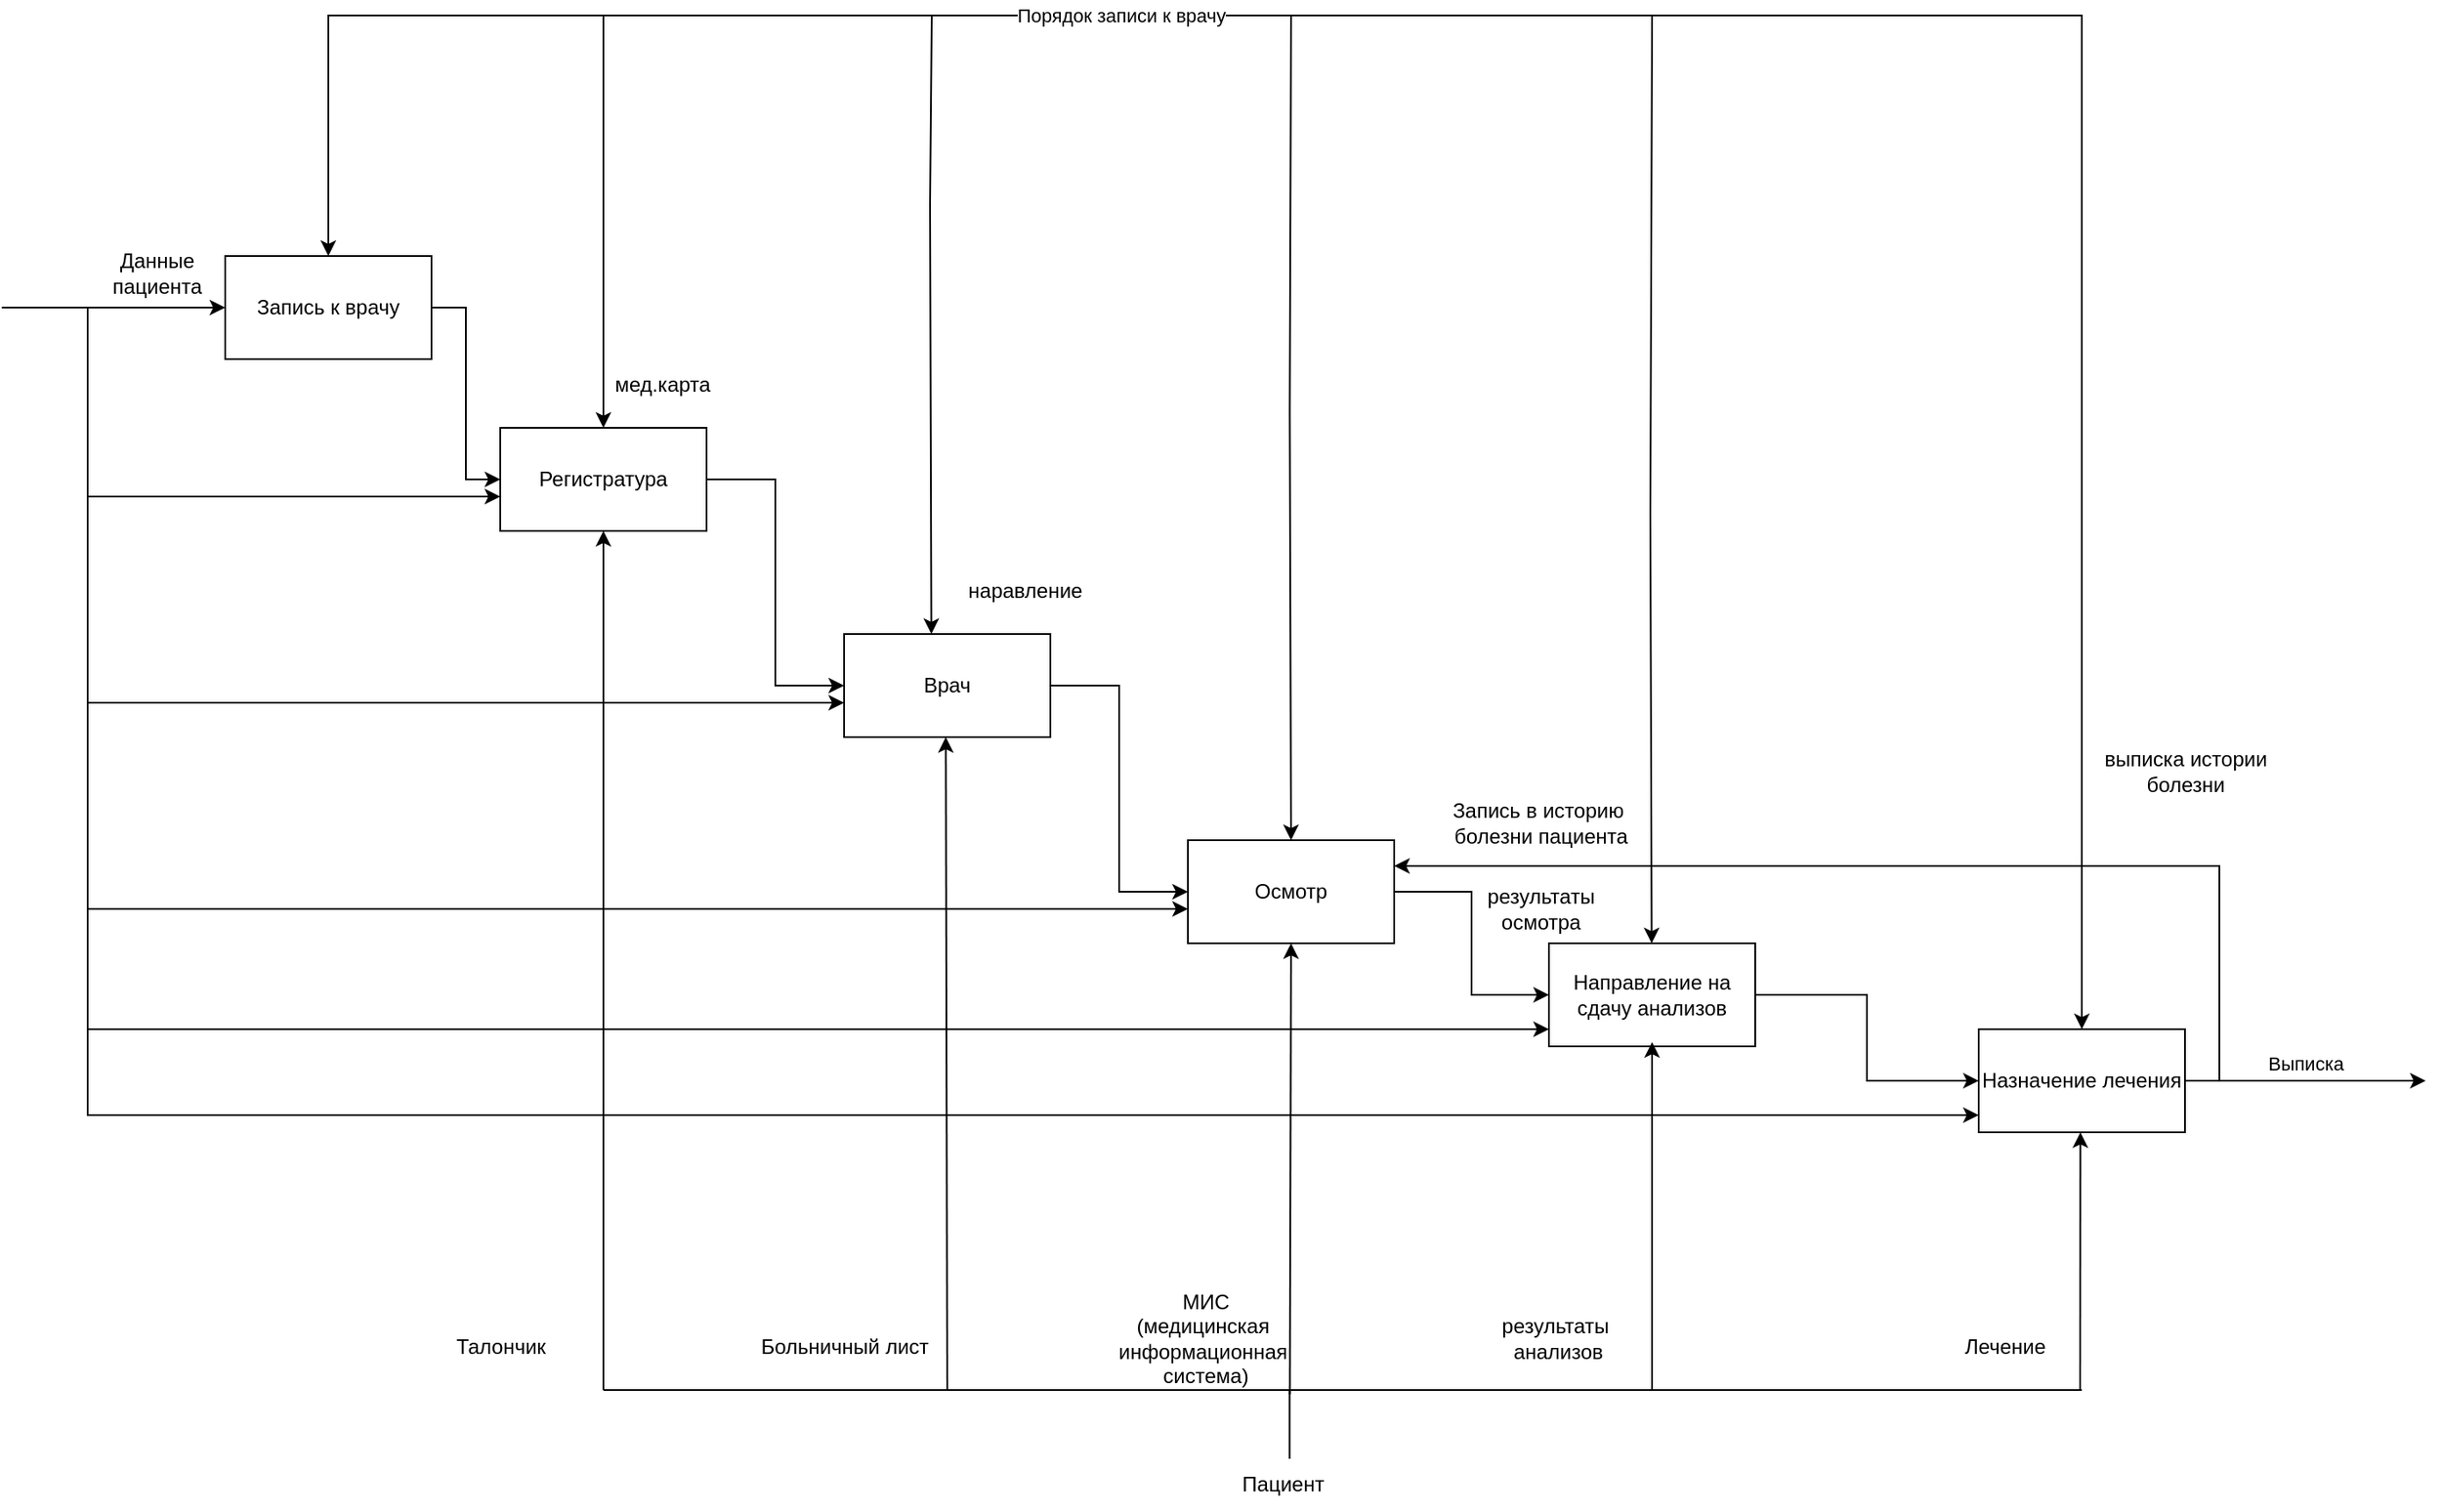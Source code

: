 <mxfile version="20.6.0" type="device"><diagram id="l9JvvL_qRIkz3bwWMf0Z" name="Страница 2"><mxGraphModel dx="1962" dy="627" grid="1" gridSize="10" guides="1" tooltips="1" connect="1" arrows="1" fold="1" page="1" pageScale="1" pageWidth="827" pageHeight="1169" math="0" shadow="0"><root><mxCell id="0"/><mxCell id="1" parent="0"/><mxCell id="jvlhlSi7ld-K35CIeoKp-7" style="edgeStyle=orthogonalEdgeStyle;rounded=0;orthogonalLoop=1;jettySize=auto;html=1;exitX=1;exitY=0.5;exitDx=0;exitDy=0;entryX=0;entryY=0.5;entryDx=0;entryDy=0;" parent="1" source="FfrocUrpADr1iOJ69OFu-1" target="jvlhlSi7ld-K35CIeoKp-1" edge="1"><mxGeometry relative="1" as="geometry"/></mxCell><mxCell id="FfrocUrpADr1iOJ69OFu-1" value="Направление на сдачу анализов" style="rounded=0;whiteSpace=wrap;html=1;" parent="1" vertex="1"><mxGeometry x="890" y="580" width="120" height="60" as="geometry"/></mxCell><mxCell id="jvlhlSi7ld-K35CIeoKp-6" style="edgeStyle=orthogonalEdgeStyle;rounded=0;orthogonalLoop=1;jettySize=auto;html=1;exitX=1;exitY=0.5;exitDx=0;exitDy=0;entryX=0;entryY=0.5;entryDx=0;entryDy=0;" parent="1" source="FfrocUrpADr1iOJ69OFu-3" target="FfrocUrpADr1iOJ69OFu-1" edge="1"><mxGeometry relative="1" as="geometry"><mxPoint x="1000" y="670.0" as="sourcePoint"/></mxGeometry></mxCell><mxCell id="FfrocUrpADr1iOJ69OFu-3" value="Осмотр" style="rounded=0;whiteSpace=wrap;html=1;" parent="1" vertex="1"><mxGeometry x="680" y="520" width="120" height="60" as="geometry"/></mxCell><mxCell id="jvlhlSi7ld-K35CIeoKp-4" style="edgeStyle=orthogonalEdgeStyle;rounded=0;orthogonalLoop=1;jettySize=auto;html=1;exitX=1;exitY=0.5;exitDx=0;exitDy=0;entryX=0;entryY=0.5;entryDx=0;entryDy=0;" parent="1" source="FfrocUrpADr1iOJ69OFu-4" target="FfrocUrpADr1iOJ69OFu-3" edge="1"><mxGeometry relative="1" as="geometry"/></mxCell><mxCell id="FfrocUrpADr1iOJ69OFu-4" value="Врач" style="rounded=0;whiteSpace=wrap;html=1;" parent="1" vertex="1"><mxGeometry x="480" y="400" width="120" height="60" as="geometry"/></mxCell><mxCell id="jvlhlSi7ld-K35CIeoKp-3" style="edgeStyle=orthogonalEdgeStyle;rounded=0;orthogonalLoop=1;jettySize=auto;html=1;exitX=1;exitY=0.5;exitDx=0;exitDy=0;entryX=0;entryY=0.5;entryDx=0;entryDy=0;" parent="1" source="FfrocUrpADr1iOJ69OFu-5" target="FfrocUrpADr1iOJ69OFu-4" edge="1"><mxGeometry relative="1" as="geometry"/></mxCell><mxCell id="FfrocUrpADr1iOJ69OFu-5" value="Регистратура" style="rounded=0;whiteSpace=wrap;html=1;" parent="1" vertex="1"><mxGeometry x="280" y="280" width="120" height="60" as="geometry"/></mxCell><mxCell id="jvlhlSi7ld-K35CIeoKp-9" style="edgeStyle=orthogonalEdgeStyle;rounded=0;orthogonalLoop=1;jettySize=auto;html=1;exitX=1;exitY=0.5;exitDx=0;exitDy=0;entryX=1;entryY=0.25;entryDx=0;entryDy=0;" parent="1" source="jvlhlSi7ld-K35CIeoKp-1" target="FfrocUrpADr1iOJ69OFu-3" edge="1"><mxGeometry relative="1" as="geometry"><mxPoint x="1480" y="660" as="targetPoint"/></mxGeometry></mxCell><mxCell id="jvlhlSi7ld-K35CIeoKp-15" value="Выписка" style="edgeLabel;html=1;align=center;verticalAlign=middle;resizable=0;points=[];" parent="jvlhlSi7ld-K35CIeoKp-9" vertex="1" connectable="0"><mxGeometry x="-0.155" y="2" relative="1" as="geometry"><mxPoint x="169" y="113" as="offset"/></mxGeometry></mxCell><mxCell id="2986ovEjjM03aTQCN3PX-7" style="edgeStyle=orthogonalEdgeStyle;rounded=0;orthogonalLoop=1;jettySize=auto;html=1;" parent="1" edge="1"><mxGeometry relative="1" as="geometry"><mxPoint x="1260" y="660" as="sourcePoint"/><mxPoint x="1400" y="660" as="targetPoint"/></mxGeometry></mxCell><mxCell id="jvlhlSi7ld-K35CIeoKp-1" value="Назначение лечения" style="rounded=0;whiteSpace=wrap;html=1;" parent="1" vertex="1"><mxGeometry x="1140" y="630" width="120" height="60" as="geometry"/></mxCell><mxCell id="jvlhlSi7ld-K35CIeoKp-14" style="edgeStyle=orthogonalEdgeStyle;rounded=0;orthogonalLoop=1;jettySize=auto;html=1;exitX=1;exitY=0.5;exitDx=0;exitDy=0;entryX=0;entryY=0.5;entryDx=0;entryDy=0;" parent="1" source="jvlhlSi7ld-K35CIeoKp-10" target="FfrocUrpADr1iOJ69OFu-5" edge="1"><mxGeometry relative="1" as="geometry"/></mxCell><mxCell id="jvlhlSi7ld-K35CIeoKp-10" value="Запись к врачу" style="rounded=0;whiteSpace=wrap;html=1;" parent="1" vertex="1"><mxGeometry x="120" y="180" width="120" height="60" as="geometry"/></mxCell><mxCell id="jvlhlSi7ld-K35CIeoKp-16" value="" style="endArrow=classic;startArrow=classic;html=1;rounded=0;entryX=0.5;entryY=0;entryDx=0;entryDy=0;" parent="1" target="jvlhlSi7ld-K35CIeoKp-1" edge="1"><mxGeometry width="50" height="50" relative="1" as="geometry"><mxPoint x="180" y="180" as="sourcePoint"/><mxPoint x="230" y="130" as="targetPoint"/><Array as="points"><mxPoint x="180" y="40"/><mxPoint x="680" y="40"/><mxPoint x="1200" y="40"/></Array></mxGeometry></mxCell><mxCell id="YfL3F9FCJuoO8-qRU1tS-1" value="Порядок записи к врачу" style="edgeLabel;html=1;align=center;verticalAlign=middle;resizable=0;points=[];" parent="jvlhlSi7ld-K35CIeoKp-16" vertex="1" connectable="0"><mxGeometry x="-0.366" y="-3" relative="1" as="geometry"><mxPoint x="46" y="-3" as="offset"/></mxGeometry></mxCell><mxCell id="YfL3F9FCJuoO8-qRU1tS-3" value="" style="endArrow=classic;html=1;rounded=0;entryX=0.5;entryY=0;entryDx=0;entryDy=0;" parent="1" target="FfrocUrpADr1iOJ69OFu-5" edge="1"><mxGeometry width="50" height="50" relative="1" as="geometry"><mxPoint x="340" y="40" as="sourcePoint"/><mxPoint x="339.23" y="180" as="targetPoint"/><Array as="points"/></mxGeometry></mxCell><mxCell id="YfL3F9FCJuoO8-qRU1tS-5" value="" style="endArrow=classic;html=1;rounded=0;entryX=0.5;entryY=0;entryDx=0;entryDy=0;startArrow=none;" parent="1" edge="1"><mxGeometry width="50" height="50" relative="1" as="geometry"><mxPoint x="740" y="40" as="sourcePoint"/><mxPoint x="740" y="520" as="targetPoint"/><Array as="points"><mxPoint x="739.23" y="270"/></Array></mxGeometry></mxCell><mxCell id="YfL3F9FCJuoO8-qRU1tS-6" value="" style="endArrow=classic;html=1;rounded=0;entryX=0.5;entryY=0;entryDx=0;entryDy=0;" parent="1" edge="1"><mxGeometry width="50" height="50" relative="1" as="geometry"><mxPoint x="531" y="40" as="sourcePoint"/><mxPoint x="530.77" y="400" as="targetPoint"/><Array as="points"><mxPoint x="530" y="150"/></Array></mxGeometry></mxCell><mxCell id="cTOr07Y7j_waG163z08R-5" value="" style="endArrow=classic;html=1;rounded=0;entryX=0.5;entryY=0;entryDx=0;entryDy=0;" parent="1" edge="1"><mxGeometry width="50" height="50" relative="1" as="geometry"><mxPoint x="950" y="40" as="sourcePoint"/><mxPoint x="949.77" y="580" as="targetPoint"/><Array as="points"><mxPoint x="949" y="330"/></Array></mxGeometry></mxCell><mxCell id="cTOr07Y7j_waG163z08R-8" value="" style="endArrow=classic;html=1;rounded=0;" parent="1" edge="1"><mxGeometry width="50" height="50" relative="1" as="geometry"><mxPoint x="40" y="210" as="sourcePoint"/><mxPoint x="1140" y="680" as="targetPoint"/><Array as="points"><mxPoint x="40" y="680"/></Array></mxGeometry></mxCell><mxCell id="cTOr07Y7j_waG163z08R-9" value="" style="endArrow=classic;html=1;rounded=0;" parent="1" edge="1"><mxGeometry width="50" height="50" relative="1" as="geometry"><mxPoint x="340" y="840" as="sourcePoint"/><mxPoint x="340" y="340" as="targetPoint"/></mxGeometry></mxCell><mxCell id="cTOr07Y7j_waG163z08R-10" value="Талончик" style="text;html=1;align=center;verticalAlign=middle;resizable=0;points=[];autosize=1;strokeColor=none;fillColor=none;" parent="1" vertex="1"><mxGeometry x="240" y="800" width="80" height="30" as="geometry"/></mxCell><mxCell id="cTOr07Y7j_waG163z08R-11" value="" style="endArrow=classic;html=1;rounded=0;" parent="1" edge="1"><mxGeometry width="50" height="50" relative="1" as="geometry"><mxPoint x="1199" y="840" as="sourcePoint"/><mxPoint x="1199.17" y="690" as="targetPoint"/></mxGeometry></mxCell><mxCell id="cTOr07Y7j_waG163z08R-12" value="Лечение&lt;br&gt;" style="text;html=1;align=center;verticalAlign=middle;resizable=0;points=[];autosize=1;strokeColor=none;fillColor=none;" parent="1" vertex="1"><mxGeometry x="1120" y="800" width="70" height="30" as="geometry"/></mxCell><mxCell id="2986ovEjjM03aTQCN3PX-4" value="Запись в историю&amp;nbsp;&lt;br&gt;болезни пациента" style="text;html=1;align=center;verticalAlign=middle;resizable=0;points=[];autosize=1;strokeColor=none;fillColor=none;" parent="1" vertex="1"><mxGeometry x="820" y="490" width="130" height="40" as="geometry"/></mxCell><mxCell id="2986ovEjjM03aTQCN3PX-9" value="" style="endArrow=none;html=1;rounded=0;" parent="1" edge="1"><mxGeometry width="50" height="50" relative="1" as="geometry"><mxPoint x="340" y="840" as="sourcePoint"/><mxPoint x="1200" y="840" as="targetPoint"/><Array as="points"><mxPoint x="760" y="840"/></Array></mxGeometry></mxCell><mxCell id="2986ovEjjM03aTQCN3PX-10" value="" style="endArrow=none;html=1;rounded=0;" parent="1" edge="1"><mxGeometry width="50" height="50" relative="1" as="geometry"><mxPoint x="739.17" y="880" as="sourcePoint"/><mxPoint x="739.17" y="840" as="targetPoint"/></mxGeometry></mxCell><mxCell id="2986ovEjjM03aTQCN3PX-11" value="Пациент" style="text;html=1;align=center;verticalAlign=middle;resizable=0;points=[];autosize=1;strokeColor=none;fillColor=none;" parent="1" vertex="1"><mxGeometry x="700" y="880" width="70" height="30" as="geometry"/></mxCell><mxCell id="5rsLhOsDMTXXnP1gmiTc-1" value="" style="endArrow=classic;html=1;rounded=0;entryX=0;entryY=0.5;entryDx=0;entryDy=0;" parent="1" target="jvlhlSi7ld-K35CIeoKp-10" edge="1"><mxGeometry width="50" height="50" relative="1" as="geometry"><mxPoint x="40" y="210" as="sourcePoint"/><mxPoint x="90" y="170" as="targetPoint"/></mxGeometry></mxCell><mxCell id="5rsLhOsDMTXXnP1gmiTc-2" value="" style="endArrow=classic;html=1;rounded=0;" parent="1" edge="1"><mxGeometry width="50" height="50" relative="1" as="geometry"><mxPoint x="40.0" y="630" as="sourcePoint"/><mxPoint x="890" y="630" as="targetPoint"/></mxGeometry></mxCell><mxCell id="5rsLhOsDMTXXnP1gmiTc-3" value="" style="endArrow=classic;html=1;rounded=0;" parent="1" edge="1"><mxGeometry width="50" height="50" relative="1" as="geometry"><mxPoint x="40.0" y="560" as="sourcePoint"/><mxPoint x="680" y="560" as="targetPoint"/></mxGeometry></mxCell><mxCell id="5rsLhOsDMTXXnP1gmiTc-4" value="" style="endArrow=classic;html=1;rounded=0;" parent="1" edge="1"><mxGeometry width="50" height="50" relative="1" as="geometry"><mxPoint x="40.0" y="440" as="sourcePoint"/><mxPoint x="480" y="440" as="targetPoint"/></mxGeometry></mxCell><mxCell id="5rsLhOsDMTXXnP1gmiTc-5" value="" style="endArrow=classic;html=1;rounded=0;" parent="1" edge="1"><mxGeometry width="50" height="50" relative="1" as="geometry"><mxPoint x="40.0" y="320" as="sourcePoint"/><mxPoint x="280" y="320" as="targetPoint"/></mxGeometry></mxCell><mxCell id="5rsLhOsDMTXXnP1gmiTc-9" value="" style="endArrow=classic;html=1;rounded=0;" parent="1" edge="1"><mxGeometry width="50" height="50" relative="1" as="geometry"><mxPoint x="540" y="840" as="sourcePoint"/><mxPoint x="539.17" y="460" as="targetPoint"/></mxGeometry></mxCell><mxCell id="5rsLhOsDMTXXnP1gmiTc-10" value="" style="endArrow=classic;html=1;rounded=0;" parent="1" edge="1"><mxGeometry width="50" height="50" relative="1" as="geometry"><mxPoint x="950" y="840" as="sourcePoint"/><mxPoint x="950" y="637.5" as="targetPoint"/></mxGeometry></mxCell><mxCell id="5rsLhOsDMTXXnP1gmiTc-11" value="Больничный лист" style="text;html=1;align=center;verticalAlign=middle;resizable=0;points=[];autosize=1;strokeColor=none;fillColor=none;" parent="1" vertex="1"><mxGeometry x="420" y="800" width="120" height="30" as="geometry"/></mxCell><mxCell id="5rsLhOsDMTXXnP1gmiTc-12" value="Данные&lt;br&gt;пациента" style="text;html=1;align=center;verticalAlign=middle;resizable=0;points=[];autosize=1;strokeColor=none;fillColor=none;" parent="1" vertex="1"><mxGeometry x="40" y="170" width="80" height="40" as="geometry"/></mxCell><mxCell id="9BEQGoVDmZKaDkwxNI4O-1" value="" style="endArrow=none;html=1;rounded=0;" parent="1" edge="1"><mxGeometry width="50" height="50" relative="1" as="geometry"><mxPoint x="-10" y="210" as="sourcePoint"/><mxPoint x="40" y="210" as="targetPoint"/></mxGeometry></mxCell><mxCell id="9BEQGoVDmZKaDkwxNI4O-2" value="результаты&lt;br&gt;осмотра" style="text;html=1;align=center;verticalAlign=middle;resizable=0;points=[];autosize=1;strokeColor=none;fillColor=none;" parent="1" vertex="1"><mxGeometry x="840" y="540" width="90" height="40" as="geometry"/></mxCell><mxCell id="9BEQGoVDmZKaDkwxNI4O-3" value="мед.карта" style="text;html=1;align=center;verticalAlign=middle;resizable=0;points=[];autosize=1;strokeColor=none;fillColor=none;" parent="1" vertex="1"><mxGeometry x="334" y="240" width="80" height="30" as="geometry"/></mxCell><mxCell id="9BEQGoVDmZKaDkwxNI4O-4" value="выписка истории&lt;br&gt;болезни" style="text;html=1;align=center;verticalAlign=middle;resizable=0;points=[];autosize=1;strokeColor=none;fillColor=none;" parent="1" vertex="1"><mxGeometry x="1200" y="460" width="120" height="40" as="geometry"/></mxCell><mxCell id="9BEQGoVDmZKaDkwxNI4O-5" value="наравление" style="text;html=1;align=center;verticalAlign=middle;resizable=0;points=[];autosize=1;strokeColor=none;fillColor=none;" parent="1" vertex="1"><mxGeometry x="540" y="360" width="90" height="30" as="geometry"/></mxCell><mxCell id="9BEQGoVDmZKaDkwxNI4O-7" value="" style="endArrow=classic;html=1;rounded=0;entryX=0.5;entryY=1;entryDx=0;entryDy=0;" parent="1" target="FfrocUrpADr1iOJ69OFu-3" edge="1"><mxGeometry width="50" height="50" relative="1" as="geometry"><mxPoint x="739.29" y="842.5" as="sourcePoint"/><mxPoint x="739.29" y="640" as="targetPoint"/></mxGeometry></mxCell><mxCell id="9BEQGoVDmZKaDkwxNI4O-8" value="результаты&amp;nbsp;&lt;br&gt;анализов" style="text;html=1;align=center;verticalAlign=middle;resizable=0;points=[];autosize=1;strokeColor=none;fillColor=none;" parent="1" vertex="1"><mxGeometry x="850" y="790" width="90" height="40" as="geometry"/></mxCell><mxCell id="9BEQGoVDmZKaDkwxNI4O-10" value="МИС&lt;br&gt;(медицинская&amp;nbsp;&lt;br&gt;информационная&amp;nbsp;&lt;br&gt;система)" style="text;html=1;align=center;verticalAlign=middle;resizable=0;points=[];autosize=1;strokeColor=none;fillColor=none;" parent="1" vertex="1"><mxGeometry x="630" y="775" width="120" height="70" as="geometry"/></mxCell></root></mxGraphModel></diagram></mxfile>